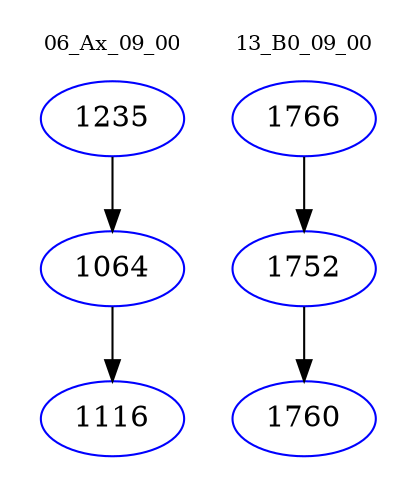 digraph{
subgraph cluster_0 {
color = white
label = "06_Ax_09_00";
fontsize=10;
T0_1235 [label="1235", color="blue"]
T0_1235 -> T0_1064 [color="black"]
T0_1064 [label="1064", color="blue"]
T0_1064 -> T0_1116 [color="black"]
T0_1116 [label="1116", color="blue"]
}
subgraph cluster_1 {
color = white
label = "13_B0_09_00";
fontsize=10;
T1_1766 [label="1766", color="blue"]
T1_1766 -> T1_1752 [color="black"]
T1_1752 [label="1752", color="blue"]
T1_1752 -> T1_1760 [color="black"]
T1_1760 [label="1760", color="blue"]
}
}

